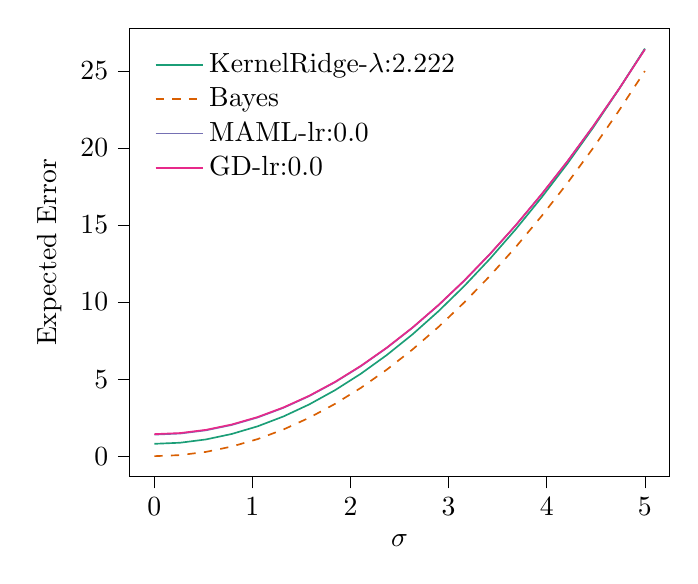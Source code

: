 % This file was created with tikzplotlib v0.10.1.
\begin{tikzpicture}

\definecolor{chocolate217952}{RGB}{217,95,2}
\definecolor{darkcyan27158119}{RGB}{27,158,119}
\definecolor{darkgray176}{RGB}{176,176,176}
\definecolor{deeppink23141138}{RGB}{231,41,138}
\definecolor{lightslategray117112179}{RGB}{117,112,179}

\begin{axis}[
legend cell align={left},
legend style={
  fill opacity=0.8,
  draw opacity=1,
  text opacity=1,
  at={(0.03,0.97)},
  anchor=north west,
  draw=none
},
tick align=outside,
tick pos=left,
x grid style={darkgray176},
xlabel={\(\displaystyle \sigma\)},
xmin=-0.25, xmax=5.25,
xtick style={color=black},
y grid style={darkgray176},
ylabel={Expected Error},
ymin=-1.322, ymax=27.766,
ytick style={color=black}
]
\addplot [semithick, darkcyan27158119]
table {%
0 0.801
0.263 0.872
0.526 1.085
0.789 1.44
1.053 1.937
1.316 2.576
1.579 3.358
1.842 4.281
2.105 5.347
2.368 6.554
2.632 7.904
2.895 9.396
3.158 11.029
3.421 12.805
3.684 14.723
3.947 16.783
4.211 18.985
4.474 21.33
4.737 23.816
5 26.444
};
\addlegendentry{KernelRidge-$\lambda$:2.222}
\addplot [semithick, chocolate217952, dashed]
table {%
0 0
0.263 0.069
0.526 0.277
0.789 0.623
1.053 1.107
1.316 1.73
1.579 2.492
1.842 3.392
2.105 4.43
2.368 5.607
2.632 6.922
2.895 8.375
3.158 9.967
3.421 11.698
3.684 13.567
3.947 15.574
4.211 17.72
4.474 20.004
4.737 22.427
5 24.988
};
\addlegendentry{Bayes}
\addplot [semithick, lightslategray117112179]
table {%
0 1.399
0.263 1.469
0.526 1.678
0.789 2.025
1.053 2.511
1.316 3.136
1.579 3.898
1.842 4.799
2.105 5.838
2.368 7.016
2.632 8.331
2.895 9.786
3.158 11.378
3.421 13.109
3.684 14.977
3.947 16.985
4.211 19.13
4.474 21.414
4.737 23.836
5 26.397
};
\addlegendentry{MAML-lr:0.0}
\addplot [semithick, deeppink23141138]
table {%
0 1.431
0.263 1.5
0.526 1.708
0.789 2.054
1.053 2.538
1.316 3.161
1.579 3.921
1.842 4.82
2.105 5.858
2.368 7.033
2.632 8.347
2.895 9.799
3.158 11.389
3.421 13.117
3.684 14.984
3.947 16.989
4.211 19.132
4.474 21.413
4.737 23.833
5 26.391
};
\addlegendentry{GD-lr:0.0}
\end{axis}

\end{tikzpicture}
